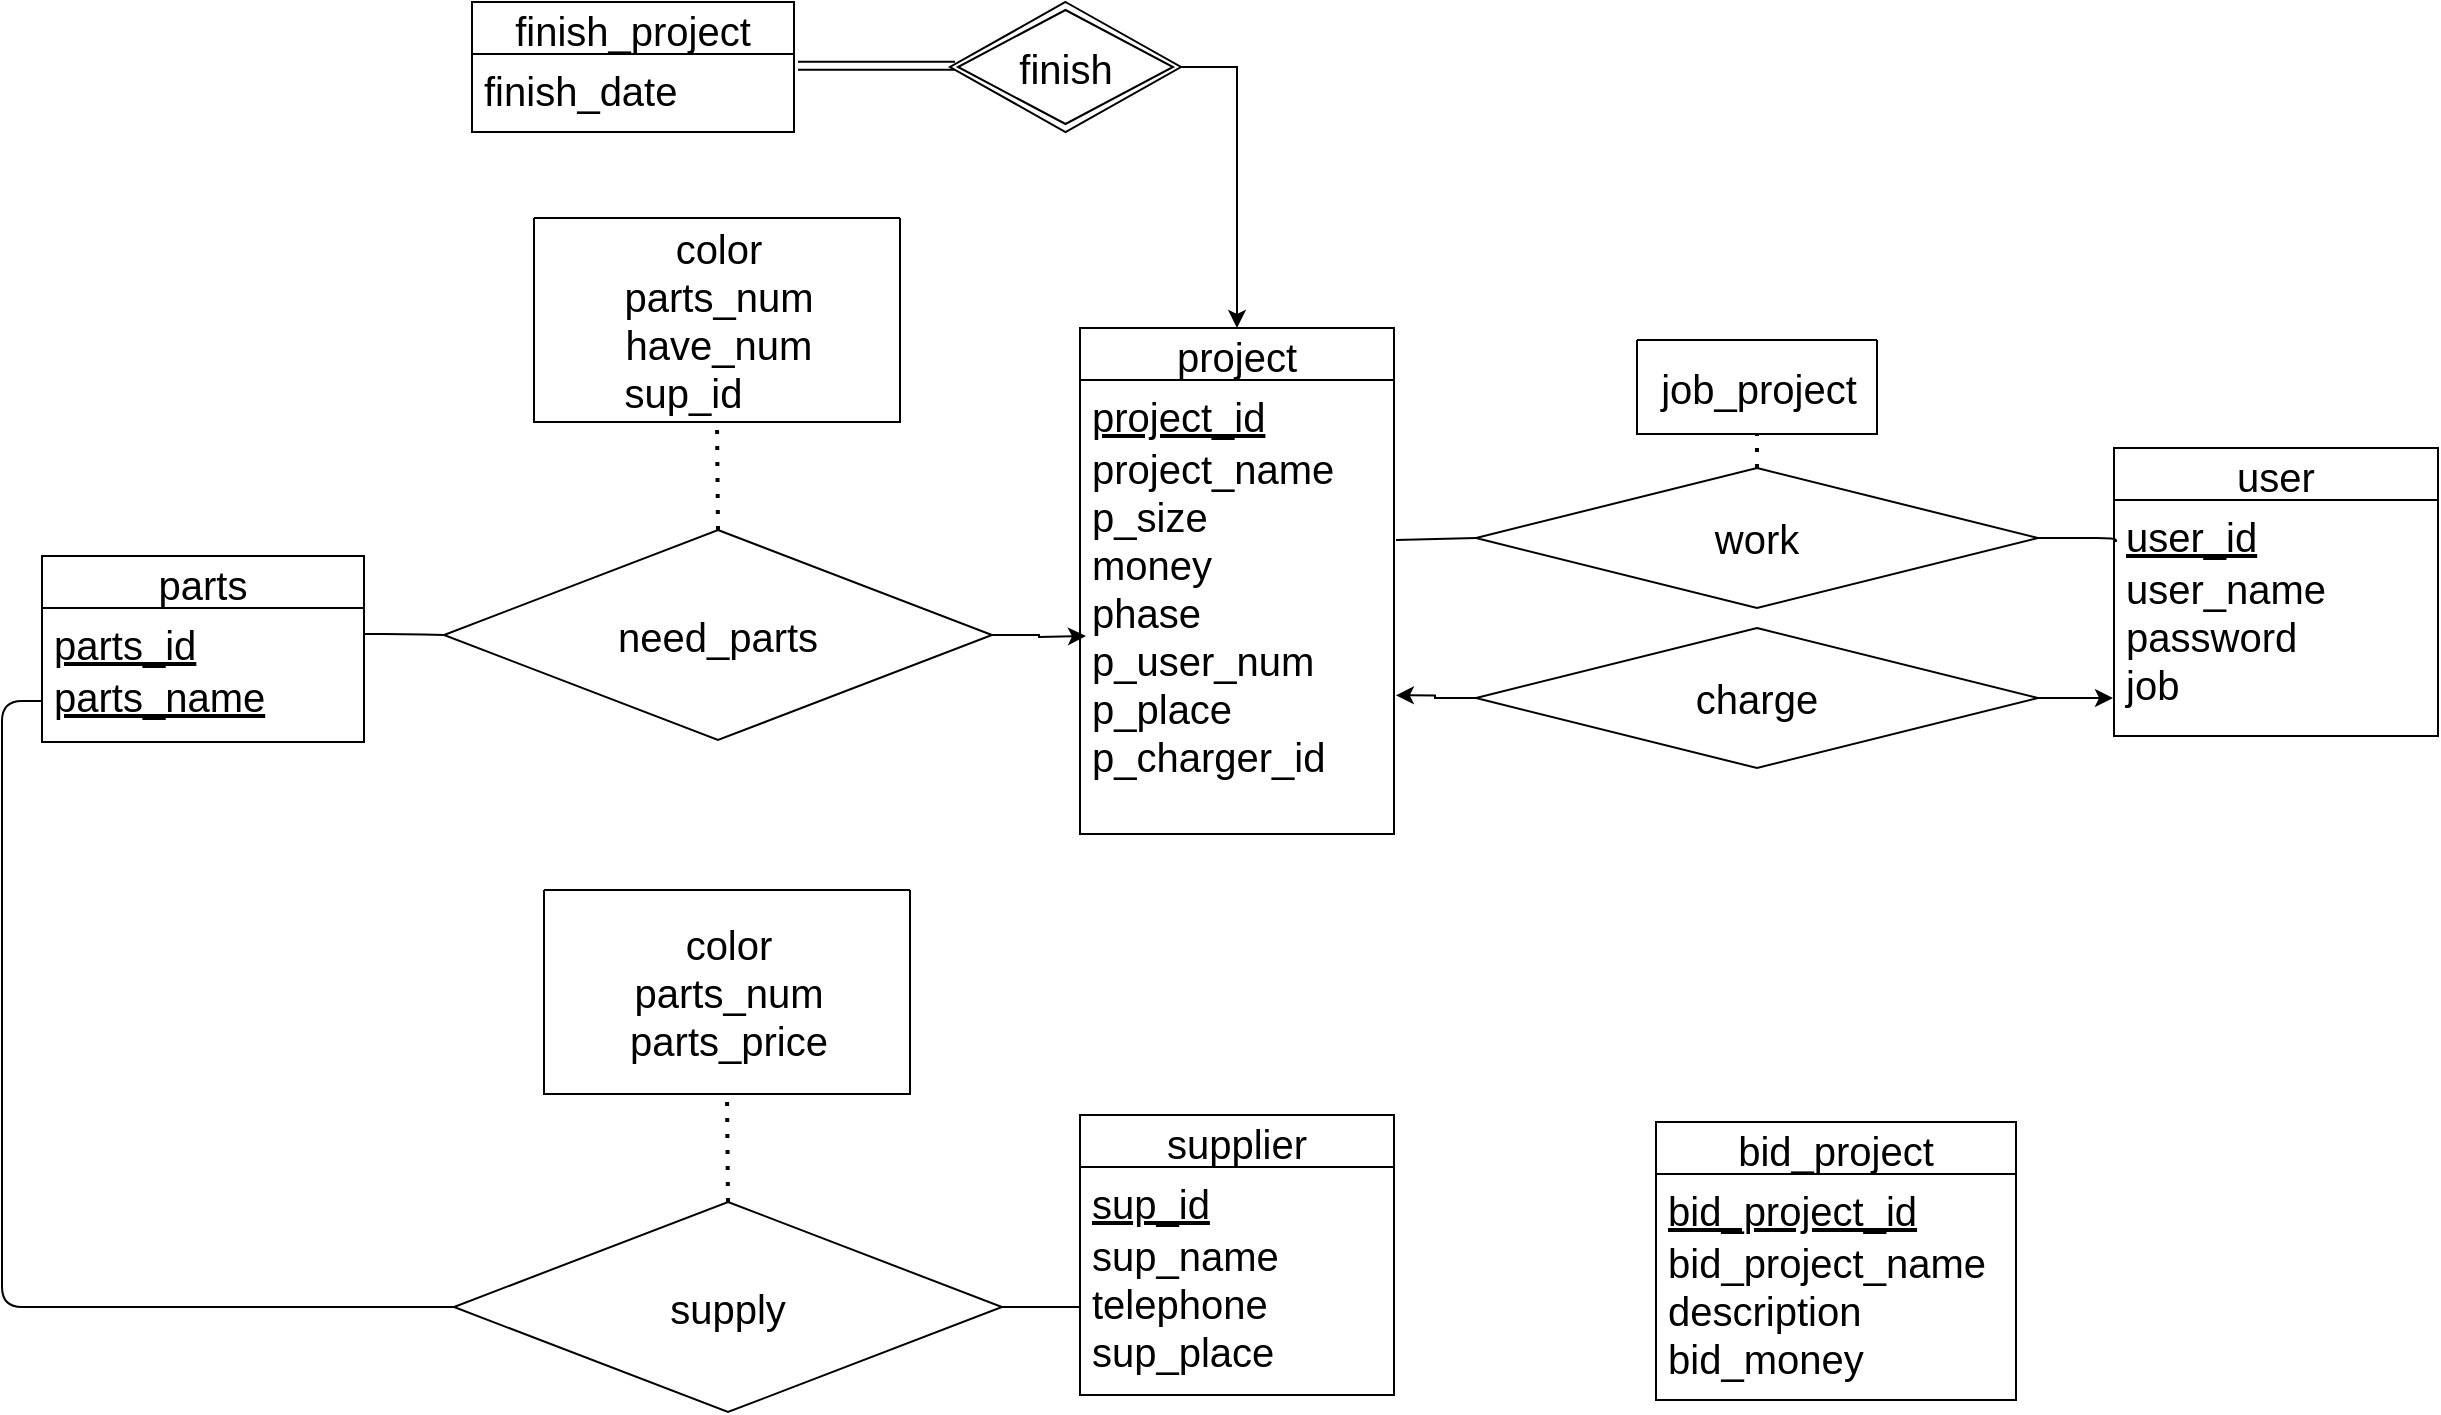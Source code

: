 <mxfile version="14.8.4" type="github">
  <diagram id="eVYe_qnxnl_MVlcP4H25" name="Page-1">
    <mxGraphModel dx="1164" dy="550" grid="0" gridSize="10" guides="1" tooltips="1" connect="1" arrows="1" fold="1" page="0" pageScale="1" pageWidth="827" pageHeight="1169" math="0" shadow="0">
      <root>
        <mxCell id="0" />
        <mxCell id="1" parent="0" />
        <mxCell id="Cp7S3kw-1pVmLMMxV-p4-4" value="supplier" style="swimlane;fontStyle=0;childLayout=stackLayout;horizontal=1;startSize=26;horizontalStack=0;resizeParent=1;resizeParentMax=0;resizeLast=0;collapsible=1;marginBottom=0;fontSize=20;" vertex="1" parent="1">
          <mxGeometry x="1119" y="1214.5" width="157" height="140" as="geometry">
            <mxRectangle x="650" y="518" width="72" height="28" as="alternateBounds" />
          </mxGeometry>
        </mxCell>
        <mxCell id="Cp7S3kw-1pVmLMMxV-p4-5" value="sup_id" style="text;strokeColor=none;fillColor=none;align=left;verticalAlign=top;spacingLeft=4;spacingRight=4;overflow=hidden;rotatable=0;points=[[0,0.5],[1,0.5]];portConstraint=eastwest;fontSize=20;fontStyle=4" vertex="1" parent="Cp7S3kw-1pVmLMMxV-p4-4">
          <mxGeometry y="26" width="157" height="26" as="geometry" />
        </mxCell>
        <mxCell id="Cp7S3kw-1pVmLMMxV-p4-6" value="sup_name&#xa;telephone&#xa;sup_place" style="text;strokeColor=none;fillColor=none;align=left;verticalAlign=top;spacingLeft=4;spacingRight=4;overflow=hidden;rotatable=0;points=[[0,0.5],[1,0.5]];portConstraint=eastwest;fontSize=20;" vertex="1" parent="Cp7S3kw-1pVmLMMxV-p4-4">
          <mxGeometry y="52" width="157" height="88" as="geometry" />
        </mxCell>
        <mxCell id="Cp7S3kw-1pVmLMMxV-p4-7" value="supply" style="rhombus;whiteSpace=wrap;html=1;fontSize=20;" vertex="1" parent="1">
          <mxGeometry x="806" y="1258" width="274" height="105" as="geometry" />
        </mxCell>
        <mxCell id="Cp7S3kw-1pVmLMMxV-p4-8" value="" style="swimlane;startSize=0;fontSize=20;" vertex="1" parent="1">
          <mxGeometry x="851" y="1102" width="183" height="102" as="geometry" />
        </mxCell>
        <mxCell id="Cp7S3kw-1pVmLMMxV-p4-9" value="color&lt;br&gt;parts_num&lt;br&gt;parts_price" style="text;html=1;align=center;verticalAlign=middle;resizable=0;points=[];autosize=1;strokeColor=none;fontSize=20;" vertex="1" parent="Cp7S3kw-1pVmLMMxV-p4-8">
          <mxGeometry x="37" y="13" width="109" height="76" as="geometry" />
        </mxCell>
        <mxCell id="Cp7S3kw-1pVmLMMxV-p4-10" style="edgeStyle=orthogonalEdgeStyle;rounded=1;orthogonalLoop=1;jettySize=auto;html=1;exitX=0;exitY=0.5;exitDx=0;exitDy=0;entryX=0;entryY=0.5;entryDx=0;entryDy=0;fontSize=11;endArrow=none;" edge="1" parent="1" source="Cp7S3kw-1pVmLMMxV-p4-15" target="Cp7S3kw-1pVmLMMxV-p4-7">
          <mxGeometry relative="1" as="geometry" />
        </mxCell>
        <mxCell id="Cp7S3kw-1pVmLMMxV-p4-11" style="edgeStyle=orthogonalEdgeStyle;rounded=1;orthogonalLoop=1;jettySize=auto;html=1;exitX=0;exitY=0.5;exitDx=0;exitDy=0;entryX=1;entryY=0.5;entryDx=0;entryDy=0;fontSize=11;endArrow=none;" edge="1" parent="1" source="Cp7S3kw-1pVmLMMxV-p4-6" target="Cp7S3kw-1pVmLMMxV-p4-7">
          <mxGeometry relative="1" as="geometry" />
        </mxCell>
        <mxCell id="Cp7S3kw-1pVmLMMxV-p4-12" value="" style="endArrow=none;dashed=1;html=1;dashPattern=1 3;strokeWidth=2;exitX=0.5;exitY=0;exitDx=0;exitDy=0;entryX=0.5;entryY=1;entryDx=0;entryDy=0;" edge="1" parent="1" source="Cp7S3kw-1pVmLMMxV-p4-7" target="Cp7S3kw-1pVmLMMxV-p4-8">
          <mxGeometry width="50" height="50" relative="1" as="geometry">
            <mxPoint x="897" y="1254" as="sourcePoint" />
            <mxPoint x="947" y="1209" as="targetPoint" />
          </mxGeometry>
        </mxCell>
        <mxCell id="Cp7S3kw-1pVmLMMxV-p4-13" value="parts" style="swimlane;fontStyle=0;childLayout=stackLayout;horizontal=1;startSize=26;horizontalStack=0;resizeParent=1;resizeParentMax=0;resizeLast=0;collapsible=1;marginBottom=0;fontSize=20;" vertex="1" parent="1">
          <mxGeometry x="600" y="935" width="161" height="93" as="geometry" />
        </mxCell>
        <mxCell id="Cp7S3kw-1pVmLMMxV-p4-14" value="parts_id" style="text;strokeColor=none;fillColor=none;align=left;verticalAlign=top;spacingLeft=4;spacingRight=4;overflow=hidden;rotatable=0;points=[[0,0.5],[1,0.5]];portConstraint=eastwest;fontSize=20;fontStyle=4" vertex="1" parent="Cp7S3kw-1pVmLMMxV-p4-13">
          <mxGeometry y="26" width="161" height="26" as="geometry" />
        </mxCell>
        <mxCell id="Cp7S3kw-1pVmLMMxV-p4-15" value="parts_name" style="text;strokeColor=none;fillColor=none;align=left;verticalAlign=top;spacingLeft=4;spacingRight=4;overflow=hidden;rotatable=0;points=[[0,0.5],[1,0.5]];portConstraint=eastwest;fontSize=20;fontStyle=4" vertex="1" parent="Cp7S3kw-1pVmLMMxV-p4-13">
          <mxGeometry y="52" width="161" height="41" as="geometry" />
        </mxCell>
        <mxCell id="Cp7S3kw-1pVmLMMxV-p4-16" value="project" style="swimlane;fontStyle=0;childLayout=stackLayout;horizontal=1;startSize=26;horizontalStack=0;resizeParent=1;resizeParentMax=0;resizeLast=0;collapsible=1;marginBottom=0;fontSize=20;" vertex="1" parent="1">
          <mxGeometry x="1119" y="821" width="157" height="253" as="geometry">
            <mxRectangle x="650" y="518" width="72" height="28" as="alternateBounds" />
          </mxGeometry>
        </mxCell>
        <mxCell id="Cp7S3kw-1pVmLMMxV-p4-17" value="project_id" style="text;strokeColor=none;fillColor=none;align=left;verticalAlign=top;spacingLeft=4;spacingRight=4;overflow=hidden;rotatable=0;points=[[0,0.5],[1,0.5]];portConstraint=eastwest;fontSize=20;fontStyle=4" vertex="1" parent="Cp7S3kw-1pVmLMMxV-p4-16">
          <mxGeometry y="26" width="157" height="26" as="geometry" />
        </mxCell>
        <mxCell id="Cp7S3kw-1pVmLMMxV-p4-18" value="project_name&#xa;p_size&#xa;money&#xa;phase&#xa;p_user_num&#xa;p_place&#xa;p_charger_id" style="text;strokeColor=none;fillColor=none;align=left;verticalAlign=top;spacingLeft=4;spacingRight=4;overflow=hidden;rotatable=0;points=[[0,0.5],[1,0.5]];portConstraint=eastwest;fontSize=20;" vertex="1" parent="Cp7S3kw-1pVmLMMxV-p4-16">
          <mxGeometry y="52" width="157" height="201" as="geometry" />
        </mxCell>
        <mxCell id="Cp7S3kw-1pVmLMMxV-p4-19" value="need_parts" style="rhombus;whiteSpace=wrap;html=1;fontSize=20;" vertex="1" parent="1">
          <mxGeometry x="801" y="922" width="274" height="105" as="geometry" />
        </mxCell>
        <mxCell id="Cp7S3kw-1pVmLMMxV-p4-20" value="" style="swimlane;startSize=0;fontSize=20;" vertex="1" parent="1">
          <mxGeometry x="846" y="766" width="183" height="102" as="geometry" />
        </mxCell>
        <mxCell id="Cp7S3kw-1pVmLMMxV-p4-21" value="color&lt;br&gt;parts_num&lt;br&gt;have_num&lt;br&gt;&lt;div style=&quot;text-align: left&quot;&gt;&lt;span&gt;sup_id&lt;/span&gt;&lt;/div&gt;" style="text;html=1;align=center;verticalAlign=middle;resizable=0;points=[];autosize=1;strokeColor=none;fontSize=20;" vertex="1" parent="Cp7S3kw-1pVmLMMxV-p4-20">
          <mxGeometry x="39" y="1" width="105" height="100" as="geometry" />
        </mxCell>
        <mxCell id="Cp7S3kw-1pVmLMMxV-p4-22" style="edgeStyle=orthogonalEdgeStyle;orthogonalLoop=1;jettySize=auto;html=1;exitX=1;exitY=0.5;exitDx=0;exitDy=0;entryX=0;entryY=0.5;entryDx=0;entryDy=0;fontSize=11;rounded=1;endArrow=none;" edge="1" parent="1" source="Cp7S3kw-1pVmLMMxV-p4-14" target="Cp7S3kw-1pVmLMMxV-p4-19">
          <mxGeometry relative="1" as="geometry" />
        </mxCell>
        <mxCell id="Cp7S3kw-1pVmLMMxV-p4-23" style="edgeStyle=orthogonalEdgeStyle;rounded=0;orthogonalLoop=1;jettySize=auto;html=1;exitX=1;exitY=0.5;exitDx=0;exitDy=0;fontSize=20;" edge="1" parent="1" source="Cp7S3kw-1pVmLMMxV-p4-19">
          <mxGeometry relative="1" as="geometry">
            <mxPoint x="1122" y="975" as="targetPoint" />
          </mxGeometry>
        </mxCell>
        <mxCell id="Cp7S3kw-1pVmLMMxV-p4-24" value="" style="endArrow=none;dashed=1;html=1;dashPattern=1 3;strokeWidth=2;exitX=0.5;exitY=0;exitDx=0;exitDy=0;entryX=0.5;entryY=1;entryDx=0;entryDy=0;" edge="1" parent="1" source="Cp7S3kw-1pVmLMMxV-p4-19" target="Cp7S3kw-1pVmLMMxV-p4-20">
          <mxGeometry width="50" height="50" relative="1" as="geometry">
            <mxPoint x="892" y="918" as="sourcePoint" />
            <mxPoint x="942" y="873" as="targetPoint" />
          </mxGeometry>
        </mxCell>
        <mxCell id="Cp7S3kw-1pVmLMMxV-p4-28" value="user" style="swimlane;fontStyle=0;childLayout=stackLayout;horizontal=1;startSize=26;horizontalStack=0;resizeParent=1;resizeParentMax=0;resizeLast=0;collapsible=1;marginBottom=0;fontSize=20;" vertex="1" parent="1">
          <mxGeometry x="1636" y="881" width="162" height="144" as="geometry" />
        </mxCell>
        <mxCell id="Cp7S3kw-1pVmLMMxV-p4-29" value="user_id" style="text;strokeColor=none;fillColor=none;align=left;verticalAlign=top;spacingLeft=4;spacingRight=4;overflow=hidden;rotatable=0;points=[[0,0.5],[1,0.5]];portConstraint=eastwest;fontSize=20;fontStyle=4" vertex="1" parent="Cp7S3kw-1pVmLMMxV-p4-28">
          <mxGeometry y="26" width="162" height="26" as="geometry" />
        </mxCell>
        <mxCell id="Cp7S3kw-1pVmLMMxV-p4-30" value="user_name&#xa;password&#xa;job" style="text;strokeColor=none;fillColor=none;align=left;verticalAlign=top;spacingLeft=4;spacingRight=4;overflow=hidden;rotatable=0;points=[[0,0.5],[1,0.5]];portConstraint=eastwest;fontSize=20;fontStyle=0" vertex="1" parent="Cp7S3kw-1pVmLMMxV-p4-28">
          <mxGeometry y="52" width="162" height="92" as="geometry" />
        </mxCell>
        <mxCell id="Cp7S3kw-1pVmLMMxV-p4-60" style="edgeStyle=orthogonalEdgeStyle;rounded=1;orthogonalLoop=1;jettySize=auto;html=1;exitX=1;exitY=0.5;exitDx=0;exitDy=0;entryX=0.006;entryY=-0.054;entryDx=0;entryDy=0;entryPerimeter=0;endArrow=none;" edge="1" parent="1" source="Cp7S3kw-1pVmLMMxV-p4-31" target="Cp7S3kw-1pVmLMMxV-p4-30">
          <mxGeometry relative="1" as="geometry" />
        </mxCell>
        <mxCell id="Cp7S3kw-1pVmLMMxV-p4-31" value="work" style="rhombus;whiteSpace=wrap;html=1;fontSize=20;" vertex="1" parent="1">
          <mxGeometry x="1317" y="891" width="281" height="70" as="geometry" />
        </mxCell>
        <mxCell id="Cp7S3kw-1pVmLMMxV-p4-32" value="" style="swimlane;startSize=0;fontSize=20;" vertex="1" parent="1">
          <mxGeometry x="1397.5" y="827" width="120" height="47" as="geometry" />
        </mxCell>
        <mxCell id="Cp7S3kw-1pVmLMMxV-p4-33" value="job_project" style="text;html=1;align=center;verticalAlign=middle;resizable=0;points=[];autosize=1;strokeColor=none;fontSize=20;" vertex="1" parent="Cp7S3kw-1pVmLMMxV-p4-32">
          <mxGeometry x="6" y="9.5" width="108" height="28" as="geometry" />
        </mxCell>
        <mxCell id="Cp7S3kw-1pVmLMMxV-p4-34" value="" style="endArrow=none;dashed=1;html=1;dashPattern=1 3;strokeWidth=2;exitX=0.5;exitY=0;exitDx=0;exitDy=0;entryX=0.5;entryY=1;entryDx=0;entryDy=0;" edge="1" parent="1" source="Cp7S3kw-1pVmLMMxV-p4-31" target="Cp7S3kw-1pVmLMMxV-p4-32">
          <mxGeometry width="50" height="50" relative="1" as="geometry">
            <mxPoint x="1412" y="918" as="sourcePoint" />
            <mxPoint x="1462" y="873" as="targetPoint" />
          </mxGeometry>
        </mxCell>
        <mxCell id="Cp7S3kw-1pVmLMMxV-p4-51" style="edgeStyle=orthogonalEdgeStyle;rounded=0;orthogonalLoop=1;jettySize=auto;html=1;exitX=0;exitY=0.5;exitDx=0;exitDy=0;entryX=1.006;entryY=0.655;entryDx=0;entryDy=0;entryPerimeter=0;" edge="1" parent="1" source="Cp7S3kw-1pVmLMMxV-p4-35" target="Cp7S3kw-1pVmLMMxV-p4-18">
          <mxGeometry relative="1" as="geometry" />
        </mxCell>
        <mxCell id="Cp7S3kw-1pVmLMMxV-p4-52" style="edgeStyle=orthogonalEdgeStyle;rounded=0;orthogonalLoop=1;jettySize=auto;html=1;exitX=1;exitY=0.5;exitDx=0;exitDy=0;entryX=-0.003;entryY=0.802;entryDx=0;entryDy=0;entryPerimeter=0;" edge="1" parent="1" source="Cp7S3kw-1pVmLMMxV-p4-35" target="Cp7S3kw-1pVmLMMxV-p4-30">
          <mxGeometry relative="1" as="geometry" />
        </mxCell>
        <mxCell id="Cp7S3kw-1pVmLMMxV-p4-35" value="charge" style="rhombus;whiteSpace=wrap;html=1;fontSize=20;" vertex="1" parent="1">
          <mxGeometry x="1317" y="971" width="281" height="70" as="geometry" />
        </mxCell>
        <mxCell id="Cp7S3kw-1pVmLMMxV-p4-43" style="edgeStyle=orthogonalEdgeStyle;rounded=0;orthogonalLoop=1;jettySize=auto;html=1;exitX=1;exitY=0.5;exitDx=0;exitDy=0;entryX=0.5;entryY=0;entryDx=0;entryDy=0;strokeColor=#000000;" edge="1" parent="1" source="Cp7S3kw-1pVmLMMxV-p4-44" target="Cp7S3kw-1pVmLMMxV-p4-16">
          <mxGeometry relative="1" as="geometry">
            <mxPoint x="1332.628" y="543.973" as="targetPoint" />
          </mxGeometry>
        </mxCell>
        <mxCell id="Cp7S3kw-1pVmLMMxV-p4-44" value="&lt;font style=&quot;font-size: 20px&quot;&gt;finish&lt;/font&gt;" style="rhombus;whiteSpace=wrap;html=1;double=1;" vertex="1" parent="1">
          <mxGeometry x="1054" y="658" width="115.5" height="65" as="geometry" />
        </mxCell>
        <mxCell id="Cp7S3kw-1pVmLMMxV-p4-45" value="finish_project" style="swimlane;fontStyle=0;childLayout=stackLayout;horizontal=1;startSize=26;horizontalStack=0;resizeParent=1;resizeParentMax=0;resizeLast=0;collapsible=1;marginBottom=0;fontSize=20;" vertex="1" parent="1">
          <mxGeometry x="815" y="658" width="161" height="65" as="geometry" />
        </mxCell>
        <mxCell id="Cp7S3kw-1pVmLMMxV-p4-46" value="finish_date" style="text;strokeColor=none;fillColor=none;align=left;verticalAlign=top;spacingLeft=4;spacingRight=4;overflow=hidden;rotatable=0;points=[[0,0.5],[1,0.5]];portConstraint=eastwest;fontSize=20;fontStyle=0" vertex="1" parent="Cp7S3kw-1pVmLMMxV-p4-45">
          <mxGeometry y="26" width="161" height="39" as="geometry" />
        </mxCell>
        <mxCell id="Cp7S3kw-1pVmLMMxV-p4-47" value="" style="endArrow=none;html=1;strokeColor=#000000;shape=link;" edge="1" parent="1">
          <mxGeometry width="50" height="50" relative="1" as="geometry">
            <mxPoint x="978" y="689.91" as="sourcePoint" />
            <mxPoint x="1056.5" y="689.91" as="targetPoint" />
          </mxGeometry>
        </mxCell>
        <mxCell id="Cp7S3kw-1pVmLMMxV-p4-48" value="bid_project" style="swimlane;fontStyle=0;childLayout=stackLayout;horizontal=1;startSize=26;horizontalStack=0;resizeParent=1;resizeParentMax=0;resizeLast=0;collapsible=1;marginBottom=0;fontSize=20;" vertex="1" parent="1">
          <mxGeometry x="1407" y="1218" width="180" height="139" as="geometry">
            <mxRectangle x="650" y="518" width="72" height="28" as="alternateBounds" />
          </mxGeometry>
        </mxCell>
        <mxCell id="Cp7S3kw-1pVmLMMxV-p4-49" value="bid_project_id" style="text;strokeColor=none;fillColor=none;align=left;verticalAlign=top;spacingLeft=4;spacingRight=4;overflow=hidden;rotatable=0;points=[[0,0.5],[1,0.5]];portConstraint=eastwest;fontSize=20;fontStyle=4" vertex="1" parent="Cp7S3kw-1pVmLMMxV-p4-48">
          <mxGeometry y="26" width="180" height="26" as="geometry" />
        </mxCell>
        <mxCell id="Cp7S3kw-1pVmLMMxV-p4-50" value="bid_project_name&#xa;description&#xa;bid_money" style="text;strokeColor=none;fillColor=none;align=left;verticalAlign=top;spacingLeft=4;spacingRight=4;overflow=hidden;rotatable=0;points=[[0,0.5],[1,0.5]];portConstraint=eastwest;fontSize=20;" vertex="1" parent="Cp7S3kw-1pVmLMMxV-p4-48">
          <mxGeometry y="52" width="180" height="87" as="geometry" />
        </mxCell>
        <mxCell id="Cp7S3kw-1pVmLMMxV-p4-59" value="" style="endArrow=none;html=1;exitX=0;exitY=0.5;exitDx=0;exitDy=0;" edge="1" parent="1" source="Cp7S3kw-1pVmLMMxV-p4-31">
          <mxGeometry width="50" height="50" relative="1" as="geometry">
            <mxPoint x="1199" y="1032" as="sourcePoint" />
            <mxPoint x="1277" y="927" as="targetPoint" />
          </mxGeometry>
        </mxCell>
      </root>
    </mxGraphModel>
  </diagram>
</mxfile>
